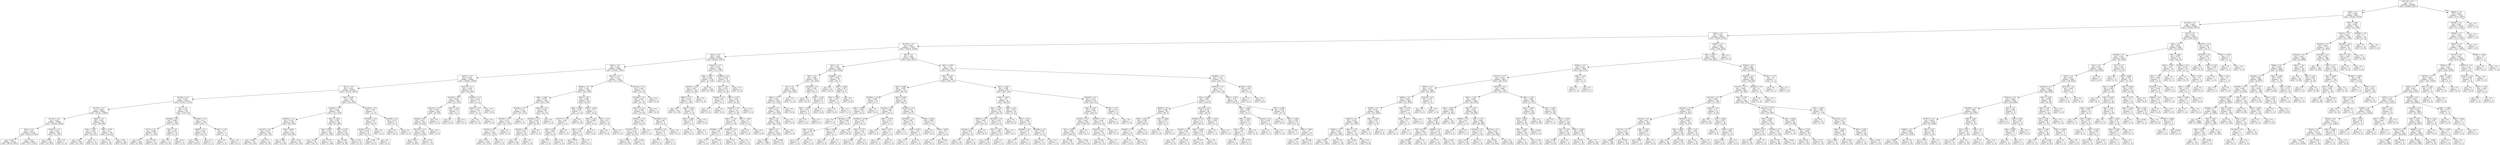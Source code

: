 digraph Tree {
node [shape=box] ;
0 [label="X[1173] <= 0.5\ngini = 0.5\nsamples = 105996\nvalue = [52969, 53027]"] ;
1 [label="X[36] <= 0.5\ngini = 0.486\nsamples = 90271\nvalue = [52795, 37476]"] ;
0 -> 1 [labeldistance=2.5, labelangle=45, headlabel="True"] ;
2 [label="X[1136] <= 0.5\ngini = 0.462\nsamples = 82858\nvalue = [52784, 30074]"] ;
1 -> 2 ;
3 [label="X[20] <= 0.5\ngini = 0.428\nsamples = 76434\nvalue = [52678, 23756]"] ;
2 -> 3 ;
4 [label="X[1130] <= 0.5\ngini = 0.393\nsamples = 71932\nvalue = [52578, 19354]"] ;
3 -> 4 ;
5 [label="X[45] <= 0.5\ngini = 0.356\nsamples = 67632\nvalue = [51955, 15677]"] ;
4 -> 5 ;
6 [label="X[30] <= 0.5\ngini = 0.333\nsamples = 65863\nvalue = [51942, 13921]"] ;
5 -> 6 ;
7 [label="X[221] <= 0.5\ngini = 0.316\nsamples = 64503\nvalue = [51825, 12678]"] ;
6 -> 7 ;
8 [label="X[11] <= 0.5\ngini = 0.306\nsamples = 63796\nvalue = [51743, 12053]"] ;
7 -> 8 ;
9 [label="X[1185] <= 0.5\ngini = 0.297\nsamples = 63034\nvalue = [51615, 11419]"] ;
8 -> 9 ;
10 [label="X[1126] <= 0.5\ngini = 0.288\nsamples = 62403\nvalue = [51511, 10892]"] ;
9 -> 10 ;
11 [label="X[1161] <= 0.5\ngini = 0.281\nsamples = 61888\nvalue = [51442, 10446]"] ;
10 -> 11 ;
12 [label="X[10] <= 0.5\ngini = 0.276\nsamples = 61624\nvalue = [51431, 10193]"] ;
11 -> 12 ;
13 [label="gini = 0.251\nsamples = 54755\nvalue = [46714, 8041]"] ;
12 -> 13 ;
14 [label="gini = 0.43\nsamples = 6869\nvalue = [4717, 2152]"] ;
12 -> 14 ;
15 [label="X[1021] <= 0.5\ngini = 0.08\nsamples = 264\nvalue = [11, 253]"] ;
11 -> 15 ;
16 [label="gini = 0.073\nsamples = 263\nvalue = [10, 253]"] ;
15 -> 16 ;
17 [label="gini = 0.0\nsamples = 1\nvalue = [1, 0]"] ;
15 -> 17 ;
18 [label="X[60] <= 0.5\ngini = 0.232\nsamples = 515\nvalue = [69, 446]"] ;
10 -> 18 ;
19 [label="X[0] <= 2.015\ngini = 0.319\nsamples = 276\nvalue = [55, 221]"] ;
18 -> 19 ;
20 [label="gini = 0.38\nsamples = 200\nvalue = [51, 149]"] ;
19 -> 20 ;
21 [label="gini = 0.1\nsamples = 76\nvalue = [4, 72]"] ;
19 -> 21 ;
22 [label="X[0] <= 0.475\ngini = 0.11\nsamples = 239\nvalue = [14, 225]"] ;
18 -> 22 ;
23 [label="gini = 0.34\nsamples = 23\nvalue = [5, 18]"] ;
22 -> 23 ;
24 [label="gini = 0.08\nsamples = 216\nvalue = [9, 207]"] ;
22 -> 24 ;
25 [label="X[3] <= 0.5\ngini = 0.275\nsamples = 631\nvalue = [104, 527]"] ;
9 -> 25 ;
26 [label="X[1000] <= 0.5\ngini = 0.008\nsamples = 522\nvalue = [2, 520]"] ;
25 -> 26 ;
27 [label="X[17] <= 0.5\ngini = 0.004\nsamples = 507\nvalue = [1, 506]"] ;
26 -> 27 ;
28 [label="gini = 0.0\nsamples = 454\nvalue = [0, 454]"] ;
27 -> 28 ;
29 [label="gini = 0.037\nsamples = 53\nvalue = [1, 52]"] ;
27 -> 29 ;
30 [label="X[0] <= 1.67\ngini = 0.124\nsamples = 15\nvalue = [1, 14]"] ;
26 -> 30 ;
31 [label="gini = 0.0\nsamples = 10\nvalue = [0, 10]"] ;
30 -> 31 ;
32 [label="gini = 0.32\nsamples = 5\nvalue = [1, 4]"] ;
30 -> 32 ;
33 [label="X[1004] <= 0.5\ngini = 0.12\nsamples = 109\nvalue = [102, 7]"] ;
25 -> 33 ;
34 [label="X[998] <= 0.5\ngini = 0.106\nsamples = 107\nvalue = [101, 6]"] ;
33 -> 34 ;
35 [label="gini = 0.091\nsamples = 105\nvalue = [100, 5]"] ;
34 -> 35 ;
36 [label="gini = 0.5\nsamples = 2\nvalue = [1, 1]"] ;
34 -> 36 ;
37 [label="X[0] <= 2.38\ngini = 0.5\nsamples = 2\nvalue = [1, 1]"] ;
33 -> 37 ;
38 [label="gini = 0.0\nsamples = 1\nvalue = [1, 0]"] ;
37 -> 38 ;
39 [label="gini = 0.0\nsamples = 1\nvalue = [0, 1]"] ;
37 -> 39 ;
40 [label="X[0] <= 2.895\ngini = 0.28\nsamples = 762\nvalue = [128, 634]"] ;
8 -> 40 ;
41 [label="X[1009] <= 0.5\ngini = 0.265\nsamples = 745\nvalue = [117, 628]"] ;
40 -> 41 ;
42 [label="X[1003] <= 0.5\ngini = 0.332\nsamples = 429\nvalue = [90, 339]"] ;
41 -> 42 ;
43 [label="X[1167] <= 0.5\ngini = 0.412\nsamples = 210\nvalue = [61, 149]"] ;
42 -> 43 ;
44 [label="gini = 0.435\nsamples = 191\nvalue = [61, 130]"] ;
43 -> 44 ;
45 [label="gini = 0.0\nsamples = 19\nvalue = [0, 19]"] ;
43 -> 45 ;
46 [label="X[0] <= 0.905\ngini = 0.23\nsamples = 219\nvalue = [29, 190]"] ;
42 -> 46 ;
47 [label="gini = 0.348\nsamples = 58\nvalue = [13, 45]"] ;
46 -> 47 ;
48 [label="gini = 0.179\nsamples = 161\nvalue = [16, 145]"] ;
46 -> 48 ;
49 [label="X[0] <= 2.505\ngini = 0.156\nsamples = 316\nvalue = [27, 289]"] ;
41 -> 49 ;
50 [label="X[0] <= 0.935\ngini = 0.124\nsamples = 256\nvalue = [17, 239]"] ;
49 -> 50 ;
51 [label="gini = 0.216\nsamples = 81\nvalue = [10, 71]"] ;
50 -> 51 ;
52 [label="gini = 0.077\nsamples = 175\nvalue = [7, 168]"] ;
50 -> 52 ;
53 [label="X[0] <= 2.735\ngini = 0.278\nsamples = 60\nvalue = [10, 50]"] ;
49 -> 53 ;
54 [label="gini = 0.236\nsamples = 44\nvalue = [6, 38]"] ;
53 -> 54 ;
55 [label="gini = 0.375\nsamples = 16\nvalue = [4, 12]"] ;
53 -> 55 ;
56 [label="X[1203] <= 0.5\ngini = 0.457\nsamples = 17\nvalue = [11, 6]"] ;
40 -> 56 ;
57 [label="X[1000] <= 0.5\ngini = 0.355\nsamples = 13\nvalue = [10, 3]"] ;
56 -> 57 ;
58 [label="X[1012] <= 0.5\ngini = 0.278\nsamples = 12\nvalue = [10, 2]"] ;
57 -> 58 ;
59 [label="gini = 0.165\nsamples = 11\nvalue = [10, 1]"] ;
58 -> 59 ;
60 [label="gini = 0.0\nsamples = 1\nvalue = [0, 1]"] ;
58 -> 60 ;
61 [label="gini = 0.0\nsamples = 1\nvalue = [0, 1]"] ;
57 -> 61 ;
62 [label="X[1000] <= 0.5\ngini = 0.375\nsamples = 4\nvalue = [1, 3]"] ;
56 -> 62 ;
63 [label="gini = 0.0\nsamples = 3\nvalue = [0, 3]"] ;
62 -> 63 ;
64 [label="gini = 0.0\nsamples = 1\nvalue = [1, 0]"] ;
62 -> 64 ;
65 [label="X[1217] <= 0.5\ngini = 0.205\nsamples = 707\nvalue = [82, 625]"] ;
7 -> 65 ;
66 [label="X[1134] <= 0.5\ngini = 0.034\nsamples = 630\nvalue = [11, 619]"] ;
65 -> 66 ;
67 [label="X[1241] <= 0.5\ngini = 0.025\nsamples = 626\nvalue = [8, 618]"] ;
66 -> 67 ;
68 [label="X[206] <= 0.5\ngini = 0.019\nsamples = 624\nvalue = [6, 618]"] ;
67 -> 68 ;
69 [label="X[1116] <= 0.5\ngini = 0.016\nsamples = 623\nvalue = [5, 618]"] ;
68 -> 69 ;
70 [label="gini = 0.013\nsamples = 611\nvalue = [4, 607]"] ;
69 -> 70 ;
71 [label="gini = 0.153\nsamples = 12\nvalue = [1, 11]"] ;
69 -> 71 ;
72 [label="gini = 0.0\nsamples = 1\nvalue = [1, 0]"] ;
68 -> 72 ;
73 [label="gini = 0.0\nsamples = 2\nvalue = [2, 0]"] ;
67 -> 73 ;
74 [label="X[0] <= 2.19\ngini = 0.375\nsamples = 4\nvalue = [3, 1]"] ;
66 -> 74 ;
75 [label="gini = 0.0\nsamples = 3\nvalue = [3, 0]"] ;
74 -> 75 ;
76 [label="gini = 0.0\nsamples = 1\nvalue = [0, 1]"] ;
74 -> 76 ;
77 [label="X[1054] <= 0.5\ngini = 0.144\nsamples = 77\nvalue = [71, 6]"] ;
65 -> 77 ;
78 [label="X[210] <= 0.5\ngini = 0.053\nsamples = 73\nvalue = [71, 2]"] ;
77 -> 78 ;
79 [label="gini = 0.0\nsamples = 71\nvalue = [71, 0]"] ;
78 -> 79 ;
80 [label="gini = 0.0\nsamples = 2\nvalue = [0, 2]"] ;
78 -> 80 ;
81 [label="gini = 0.0\nsamples = 4\nvalue = [0, 4]"] ;
77 -> 81 ;
82 [label="X[223] <= 0.5\ngini = 0.157\nsamples = 1360\nvalue = [117, 1243]"] ;
6 -> 82 ;
83 [label="X[996] <= 0.5\ngini = 0.136\nsamples = 1284\nvalue = [94, 1190]"] ;
82 -> 83 ;
84 [label="X[0] <= 2.895\ngini = 0.126\nsamples = 1255\nvalue = [85, 1170]"] ;
83 -> 84 ;
85 [label="X[1038] <= 0.5\ngini = 0.115\nsamples = 1188\nvalue = [73, 1115]"] ;
84 -> 85 ;
86 [label="X[1045] <= 0.5\ngini = 0.114\nsamples = 1187\nvalue = [72, 1115]"] ;
85 -> 86 ;
87 [label="X[1033] <= 0.5\ngini = 0.113\nsamples = 1186\nvalue = [71, 1115]"] ;
86 -> 87 ;
88 [label="gini = 0.111\nsamples = 1185\nvalue = [70, 1115]"] ;
87 -> 88 ;
89 [label="gini = 0.0\nsamples = 1\nvalue = [1, 0]"] ;
87 -> 89 ;
90 [label="gini = 0.0\nsamples = 1\nvalue = [1, 0]"] ;
86 -> 90 ;
91 [label="gini = 0.0\nsamples = 1\nvalue = [1, 0]"] ;
85 -> 91 ;
92 [label="X[1015] <= 0.5\ngini = 0.294\nsamples = 67\nvalue = [12, 55]"] ;
84 -> 92 ;
93 [label="X[1022] <= 0.5\ngini = 0.242\nsamples = 64\nvalue = [9, 55]"] ;
92 -> 93 ;
94 [label="X[1026] <= 0.5\ngini = 0.222\nsamples = 63\nvalue = [8, 55]"] ;
93 -> 94 ;
95 [label="gini = 0.2\nsamples = 62\nvalue = [7, 55]"] ;
94 -> 95 ;
96 [label="gini = 0.0\nsamples = 1\nvalue = [1, 0]"] ;
94 -> 96 ;
97 [label="gini = 0.0\nsamples = 1\nvalue = [1, 0]"] ;
93 -> 97 ;
98 [label="gini = 0.0\nsamples = 3\nvalue = [3, 0]"] ;
92 -> 98 ;
99 [label="X[0] <= 1.89\ngini = 0.428\nsamples = 29\nvalue = [9, 20]"] ;
83 -> 99 ;
100 [label="X[0] <= 0.805\ngini = 0.291\nsamples = 17\nvalue = [3, 14]"] ;
99 -> 100 ;
101 [label="X[1217] <= 0.5\ngini = 0.49\nsamples = 7\nvalue = [3, 4]"] ;
100 -> 101 ;
102 [label="X[0] <= 0.52\ngini = 0.444\nsamples = 6\nvalue = [2, 4]"] ;
101 -> 102 ;
103 [label="gini = 0.0\nsamples = 1\nvalue = [1, 0]"] ;
102 -> 103 ;
104 [label="gini = 0.32\nsamples = 5\nvalue = [1, 4]"] ;
102 -> 104 ;
105 [label="gini = 0.0\nsamples = 1\nvalue = [1, 0]"] ;
101 -> 105 ;
106 [label="gini = 0.0\nsamples = 10\nvalue = [0, 10]"] ;
100 -> 106 ;
107 [label="X[0] <= 2.625\ngini = 0.5\nsamples = 12\nvalue = [6, 6]"] ;
99 -> 107 ;
108 [label="X[0] <= 2.52\ngini = 0.408\nsamples = 7\nvalue = [5, 2]"] ;
107 -> 108 ;
109 [label="X[0] <= 2.47\ngini = 0.48\nsamples = 5\nvalue = [3, 2]"] ;
108 -> 109 ;
110 [label="gini = 0.375\nsamples = 4\nvalue = [3, 1]"] ;
109 -> 110 ;
111 [label="gini = 0.0\nsamples = 1\nvalue = [0, 1]"] ;
109 -> 111 ;
112 [label="gini = 0.0\nsamples = 2\nvalue = [2, 0]"] ;
108 -> 112 ;
113 [label="X[0] <= 2.91\ngini = 0.32\nsamples = 5\nvalue = [1, 4]"] ;
107 -> 113 ;
114 [label="gini = 0.0\nsamples = 4\nvalue = [0, 4]"] ;
113 -> 114 ;
115 [label="gini = 0.0\nsamples = 1\nvalue = [1, 0]"] ;
113 -> 115 ;
116 [label="X[1012] <= 0.5\ngini = 0.422\nsamples = 76\nvalue = [23, 53]"] ;
82 -> 116 ;
117 [label="X[1020] <= 0.5\ngini = 0.407\nsamples = 74\nvalue = [21, 53]"] ;
116 -> 117 ;
118 [label="X[1217] <= 0.5\ngini = 0.389\nsamples = 72\nvalue = [19, 53]"] ;
117 -> 118 ;
119 [label="X[1051] <= 0.5\ngini = 0.364\nsamples = 67\nvalue = [16, 51]"] ;
118 -> 119 ;
120 [label="X[1010] <= 0.5\ngini = 0.351\nsamples = 66\nvalue = [15, 51]"] ;
119 -> 120 ;
121 [label="gini = 0.328\nsamples = 63\nvalue = [13, 50]"] ;
120 -> 121 ;
122 [label="gini = 0.444\nsamples = 3\nvalue = [2, 1]"] ;
120 -> 122 ;
123 [label="gini = 0.0\nsamples = 1\nvalue = [1, 0]"] ;
119 -> 123 ;
124 [label="X[1006] <= 0.5\ngini = 0.48\nsamples = 5\nvalue = [3, 2]"] ;
118 -> 124 ;
125 [label="X[1009] <= 0.5\ngini = 0.375\nsamples = 4\nvalue = [3, 1]"] ;
124 -> 125 ;
126 [label="gini = 0.0\nsamples = 2\nvalue = [2, 0]"] ;
125 -> 126 ;
127 [label="gini = 0.5\nsamples = 2\nvalue = [1, 1]"] ;
125 -> 127 ;
128 [label="gini = 0.0\nsamples = 1\nvalue = [0, 1]"] ;
124 -> 128 ;
129 [label="gini = 0.0\nsamples = 2\nvalue = [2, 0]"] ;
117 -> 129 ;
130 [label="gini = 0.0\nsamples = 2\nvalue = [2, 0]"] ;
116 -> 130 ;
131 [label="X[1241] <= 0.5\ngini = 0.015\nsamples = 1769\nvalue = [13, 1756]"] ;
5 -> 131 ;
132 [label="X[0] <= 0.655\ngini = 0.002\nsamples = 1736\nvalue = [2, 1734]"] ;
131 -> 132 ;
133 [label="X[1007] <= 0.5\ngini = 0.027\nsamples = 145\nvalue = [2, 143]"] ;
132 -> 133 ;
134 [label="X[997] <= 0.5\ngini = 0.014\nsamples = 144\nvalue = [1, 143]"] ;
133 -> 134 ;
135 [label="gini = 0.0\nsamples = 135\nvalue = [0, 135]"] ;
134 -> 135 ;
136 [label="X[0] <= 0.525\ngini = 0.198\nsamples = 9\nvalue = [1, 8]"] ;
134 -> 136 ;
137 [label="X[0] <= 0.465\ngini = 0.375\nsamples = 4\nvalue = [1, 3]"] ;
136 -> 137 ;
138 [label="gini = 0.0\nsamples = 2\nvalue = [0, 2]"] ;
137 -> 138 ;
139 [label="gini = 0.5\nsamples = 2\nvalue = [1, 1]"] ;
137 -> 139 ;
140 [label="gini = 0.0\nsamples = 5\nvalue = [0, 5]"] ;
136 -> 140 ;
141 [label="gini = 0.0\nsamples = 1\nvalue = [1, 0]"] ;
133 -> 141 ;
142 [label="gini = 0.0\nsamples = 1591\nvalue = [0, 1591]"] ;
132 -> 142 ;
143 [label="X[1008] <= 0.5\ngini = 0.444\nsamples = 33\nvalue = [11, 22]"] ;
131 -> 143 ;
144 [label="X[0] <= 0.83\ngini = 0.412\nsamples = 31\nvalue = [9, 22]"] ;
143 -> 144 ;
145 [label="X[1009] <= 0.5\ngini = 0.48\nsamples = 5\nvalue = [3, 2]"] ;
144 -> 145 ;
146 [label="gini = 0.0\nsamples = 3\nvalue = [3, 0]"] ;
145 -> 146 ;
147 [label="gini = 0.0\nsamples = 2\nvalue = [0, 2]"] ;
145 -> 147 ;
148 [label="X[0] <= 2.775\ngini = 0.355\nsamples = 26\nvalue = [6, 20]"] ;
144 -> 148 ;
149 [label="X[1007] <= 0.5\ngini = 0.32\nsamples = 25\nvalue = [5, 20]"] ;
148 -> 149 ;
150 [label="X[0] <= 1.115\ngini = 0.245\nsamples = 21\nvalue = [3, 18]"] ;
149 -> 150 ;
151 [label="X[1009] <= 0.5\ngini = 0.48\nsamples = 5\nvalue = [2, 3]"] ;
150 -> 151 ;
152 [label="gini = 0.0\nsamples = 1\nvalue = [1, 0]"] ;
151 -> 152 ;
153 [label="gini = 0.375\nsamples = 4\nvalue = [1, 3]"] ;
151 -> 153 ;
154 [label="X[1003] <= 0.5\ngini = 0.117\nsamples = 16\nvalue = [1, 15]"] ;
150 -> 154 ;
155 [label="gini = 0.32\nsamples = 5\nvalue = [1, 4]"] ;
154 -> 155 ;
156 [label="gini = 0.0\nsamples = 11\nvalue = [0, 11]"] ;
154 -> 156 ;
157 [label="X[0] <= 1.425\ngini = 0.5\nsamples = 4\nvalue = [2, 2]"] ;
149 -> 157 ;
158 [label="gini = 0.0\nsamples = 2\nvalue = [0, 2]"] ;
157 -> 158 ;
159 [label="gini = 0.0\nsamples = 2\nvalue = [2, 0]"] ;
157 -> 159 ;
160 [label="gini = 0.0\nsamples = 1\nvalue = [1, 0]"] ;
148 -> 160 ;
161 [label="gini = 0.0\nsamples = 2\nvalue = [2, 0]"] ;
143 -> 161 ;
162 [label="X[8] <= 0.5\ngini = 0.248\nsamples = 4300\nvalue = [623, 3677]"] ;
4 -> 162 ;
163 [label="X[2] <= 0.5\ngini = 0.055\nsamples = 3658\nvalue = [104, 3554]"] ;
162 -> 163 ;
164 [label="X[5] <= 0.5\ngini = 0.038\nsamples = 3623\nvalue = [70, 3553]"] ;
163 -> 164 ;
165 [label="X[7] <= 0.5\ngini = 0.021\nsamples = 3590\nvalue = [38, 3552]"] ;
164 -> 165 ;
166 [label="X[49] <= 0.5\ngini = 0.015\nsamples = 3579\nvalue = [27, 3552]"] ;
165 -> 166 ;
167 [label="X[106] <= 0.5\ngini = 0.013\nsamples = 3576\nvalue = [24, 3552]"] ;
166 -> 167 ;
168 [label="X[96] <= 0.5\ngini = 0.012\nsamples = 3574\nvalue = [22, 3552]"] ;
167 -> 168 ;
169 [label="X[85] <= 0.5\ngini = 0.011\nsamples = 3572\nvalue = [20, 3552]"] ;
168 -> 169 ;
170 [label="gini = 0.009\nsamples = 3564\nvalue = [17, 3547]"] ;
169 -> 170 ;
171 [label="gini = 0.469\nsamples = 8\nvalue = [3, 5]"] ;
169 -> 171 ;
172 [label="gini = 0.0\nsamples = 2\nvalue = [2, 0]"] ;
168 -> 172 ;
173 [label="gini = 0.0\nsamples = 2\nvalue = [2, 0]"] ;
167 -> 173 ;
174 [label="gini = 0.0\nsamples = 3\nvalue = [3, 0]"] ;
166 -> 174 ;
175 [label="gini = 0.0\nsamples = 11\nvalue = [11, 0]"] ;
165 -> 175 ;
176 [label="X[1003] <= 0.5\ngini = 0.059\nsamples = 33\nvalue = [32, 1]"] ;
164 -> 176 ;
177 [label="gini = 0.0\nsamples = 25\nvalue = [25, 0]"] ;
176 -> 177 ;
178 [label="X[0] <= 2.155\ngini = 0.219\nsamples = 8\nvalue = [7, 1]"] ;
176 -> 178 ;
179 [label="X[0] <= 1.475\ngini = 0.375\nsamples = 4\nvalue = [3, 1]"] ;
178 -> 179 ;
180 [label="gini = 0.0\nsamples = 3\nvalue = [3, 0]"] ;
179 -> 180 ;
181 [label="gini = 0.0\nsamples = 1\nvalue = [0, 1]"] ;
179 -> 181 ;
182 [label="gini = 0.0\nsamples = 4\nvalue = [4, 0]"] ;
178 -> 182 ;
183 [label="X[1009] <= 0.5\ngini = 0.056\nsamples = 35\nvalue = [34, 1]"] ;
163 -> 183 ;
184 [label="gini = 0.0\nsamples = 25\nvalue = [25, 0]"] ;
183 -> 184 ;
185 [label="X[0] <= 2.045\ngini = 0.18\nsamples = 10\nvalue = [9, 1]"] ;
183 -> 185 ;
186 [label="X[0] <= 1.445\ngini = 0.375\nsamples = 4\nvalue = [3, 1]"] ;
185 -> 186 ;
187 [label="gini = 0.0\nsamples = 2\nvalue = [2, 0]"] ;
186 -> 187 ;
188 [label="gini = 0.5\nsamples = 2\nvalue = [1, 1]"] ;
186 -> 188 ;
189 [label="gini = 0.0\nsamples = 6\nvalue = [6, 0]"] ;
185 -> 189 ;
190 [label="X[0] <= 2.785\ngini = 0.31\nsamples = 642\nvalue = [519, 123]"] ;
162 -> 190 ;
191 [label="X[0] <= 0.955\ngini = 0.364\nsamples = 468\nvalue = [356, 112]"] ;
190 -> 191 ;
192 [label="X[0] <= 0.645\ngini = 0.209\nsamples = 101\nvalue = [89, 12]"] ;
191 -> 192 ;
193 [label="X[1003] <= 0.5\ngini = 0.492\nsamples = 16\nvalue = [9, 7]"] ;
192 -> 193 ;
194 [label="X[0] <= 0.585\ngini = 0.459\nsamples = 14\nvalue = [9, 5]"] ;
193 -> 194 ;
195 [label="gini = 0.0\nsamples = 3\nvalue = [3, 0]"] ;
194 -> 195 ;
196 [label="X[1009] <= 0.5\ngini = 0.496\nsamples = 11\nvalue = [6, 5]"] ;
194 -> 196 ;
197 [label="X[0] <= 0.63\ngini = 0.444\nsamples = 6\nvalue = [2, 4]"] ;
196 -> 197 ;
198 [label="gini = 0.32\nsamples = 5\nvalue = [1, 4]"] ;
197 -> 198 ;
199 [label="gini = 0.0\nsamples = 1\nvalue = [1, 0]"] ;
197 -> 199 ;
200 [label="X[0] <= 0.625\ngini = 0.32\nsamples = 5\nvalue = [4, 1]"] ;
196 -> 200 ;
201 [label="gini = 0.0\nsamples = 3\nvalue = [3, 0]"] ;
200 -> 201 ;
202 [label="gini = 0.5\nsamples = 2\nvalue = [1, 1]"] ;
200 -> 202 ;
203 [label="gini = 0.0\nsamples = 2\nvalue = [0, 2]"] ;
193 -> 203 ;
204 [label="X[0] <= 0.805\ngini = 0.111\nsamples = 85\nvalue = [80, 5]"] ;
192 -> 204 ;
205 [label="X[1005] <= 0.5\ngini = 0.068\nsamples = 57\nvalue = [55, 2]"] ;
204 -> 205 ;
206 [label="X[1009] <= 0.5\ngini = 0.037\nsamples = 53\nvalue = [52, 1]"] ;
205 -> 206 ;
207 [label="gini = 0.0\nsamples = 38\nvalue = [38, 0]"] ;
206 -> 207 ;
208 [label="X[0] <= 0.775\ngini = 0.124\nsamples = 15\nvalue = [14, 1]"] ;
206 -> 208 ;
209 [label="gini = 0.245\nsamples = 7\nvalue = [6, 1]"] ;
208 -> 209 ;
210 [label="gini = 0.0\nsamples = 8\nvalue = [8, 0]"] ;
208 -> 210 ;
211 [label="X[0] <= 0.775\ngini = 0.375\nsamples = 4\nvalue = [3, 1]"] ;
205 -> 211 ;
212 [label="gini = 0.0\nsamples = 2\nvalue = [2, 0]"] ;
211 -> 212 ;
213 [label="X[0] <= 0.79\ngini = 0.5\nsamples = 2\nvalue = [1, 1]"] ;
211 -> 213 ;
214 [label="gini = 0.0\nsamples = 1\nvalue = [0, 1]"] ;
213 -> 214 ;
215 [label="gini = 0.0\nsamples = 1\nvalue = [1, 0]"] ;
213 -> 215 ;
216 [label="X[1003] <= 0.5\ngini = 0.191\nsamples = 28\nvalue = [25, 3]"] ;
204 -> 216 ;
217 [label="X[1009] <= 0.5\ngini = 0.087\nsamples = 22\nvalue = [21, 1]"] ;
216 -> 217 ;
218 [label="gini = 0.0\nsamples = 17\nvalue = [17, 0]"] ;
217 -> 218 ;
219 [label="X[0] <= 0.815\ngini = 0.32\nsamples = 5\nvalue = [4, 1]"] ;
217 -> 219 ;
220 [label="gini = 0.5\nsamples = 2\nvalue = [1, 1]"] ;
219 -> 220 ;
221 [label="gini = 0.0\nsamples = 3\nvalue = [3, 0]"] ;
219 -> 221 ;
222 [label="X[0] <= 0.815\ngini = 0.444\nsamples = 6\nvalue = [4, 2]"] ;
216 -> 222 ;
223 [label="gini = 0.0\nsamples = 2\nvalue = [2, 0]"] ;
222 -> 223 ;
224 [label="X[0] <= 0.825\ngini = 0.5\nsamples = 4\nvalue = [2, 2]"] ;
222 -> 224 ;
225 [label="gini = 0.0\nsamples = 1\nvalue = [0, 1]"] ;
224 -> 225 ;
226 [label="gini = 0.444\nsamples = 3\nvalue = [2, 1]"] ;
224 -> 226 ;
227 [label="X[0] <= 2.495\ngini = 0.396\nsamples = 367\nvalue = [267, 100]"] ;
191 -> 227 ;
228 [label="X[0] <= 1.825\ngini = 0.5\nsamples = 92\nvalue = [46, 46]"] ;
227 -> 228 ;
229 [label="X[0] <= 1.745\ngini = 0.476\nsamples = 64\nvalue = [39, 25]"] ;
228 -> 229 ;
230 [label="X[996] <= 0.5\ngini = 0.491\nsamples = 37\nvalue = [16, 21]"] ;
229 -> 230 ;
231 [label="X[1016] <= 0.5\ngini = 0.437\nsamples = 31\nvalue = [10, 21]"] ;
230 -> 231 ;
232 [label="gini = 0.4\nsamples = 29\nvalue = [8, 21]"] ;
231 -> 232 ;
233 [label="gini = 0.0\nsamples = 2\nvalue = [2, 0]"] ;
231 -> 233 ;
234 [label="gini = 0.0\nsamples = 6\nvalue = [6, 0]"] ;
230 -> 234 ;
235 [label="X[1030] <= 0.5\ngini = 0.252\nsamples = 27\nvalue = [23, 4]"] ;
229 -> 235 ;
236 [label="X[0] <= 1.815\ngini = 0.204\nsamples = 26\nvalue = [23, 3]"] ;
235 -> 236 ;
237 [label="gini = 0.153\nsamples = 24\nvalue = [22, 2]"] ;
236 -> 237 ;
238 [label="gini = 0.5\nsamples = 2\nvalue = [1, 1]"] ;
236 -> 238 ;
239 [label="gini = 0.0\nsamples = 1\nvalue = [0, 1]"] ;
235 -> 239 ;
240 [label="X[0] <= 2.03\ngini = 0.375\nsamples = 28\nvalue = [7, 21]"] ;
228 -> 240 ;
241 [label="gini = 0.0\nsamples = 9\nvalue = [0, 9]"] ;
240 -> 241 ;
242 [label="X[0] <= 2.075\ngini = 0.465\nsamples = 19\nvalue = [7, 12]"] ;
240 -> 242 ;
243 [label="X[1008] <= 0.5\ngini = 0.375\nsamples = 4\nvalue = [3, 1]"] ;
242 -> 243 ;
244 [label="gini = 0.0\nsamples = 3\nvalue = [3, 0]"] ;
243 -> 244 ;
245 [label="gini = 0.0\nsamples = 1\nvalue = [0, 1]"] ;
243 -> 245 ;
246 [label="X[1008] <= 0.5\ngini = 0.391\nsamples = 15\nvalue = [4, 11]"] ;
242 -> 246 ;
247 [label="gini = 0.337\nsamples = 14\nvalue = [3, 11]"] ;
246 -> 247 ;
248 [label="gini = 0.0\nsamples = 1\nvalue = [1, 0]"] ;
246 -> 248 ;
249 [label="X[1010] <= 0.5\ngini = 0.316\nsamples = 275\nvalue = [221, 54]"] ;
227 -> 249 ;
250 [label="X[0] <= 2.725\ngini = 0.306\nsamples = 271\nvalue = [220, 51]"] ;
249 -> 250 ;
251 [label="X[1041] <= 0.5\ngini = 0.264\nsamples = 224\nvalue = [189, 35]"] ;
250 -> 251 ;
252 [label="X[0] <= 2.555\ngini = 0.258\nsamples = 223\nvalue = [189, 34]"] ;
251 -> 252 ;
253 [label="gini = 0.386\nsamples = 46\nvalue = [34, 12]"] ;
252 -> 253 ;
254 [label="gini = 0.218\nsamples = 177\nvalue = [155, 22]"] ;
252 -> 254 ;
255 [label="gini = 0.0\nsamples = 1\nvalue = [0, 1]"] ;
251 -> 255 ;
256 [label="X[1007] <= 0.5\ngini = 0.449\nsamples = 47\nvalue = [31, 16]"] ;
250 -> 256 ;
257 [label="X[1015] <= 0.5\ngini = 0.416\nsamples = 44\nvalue = [31, 13]"] ;
256 -> 257 ;
258 [label="gini = 0.402\nsamples = 43\nvalue = [31, 12]"] ;
257 -> 258 ;
259 [label="gini = 0.0\nsamples = 1\nvalue = [0, 1]"] ;
257 -> 259 ;
260 [label="gini = 0.0\nsamples = 3\nvalue = [0, 3]"] ;
256 -> 260 ;
261 [label="X[0] <= 2.71\ngini = 0.375\nsamples = 4\nvalue = [1, 3]"] ;
249 -> 261 ;
262 [label="gini = 0.0\nsamples = 3\nvalue = [0, 3]"] ;
261 -> 262 ;
263 [label="gini = 0.0\nsamples = 1\nvalue = [1, 0]"] ;
261 -> 263 ;
264 [label="X[1000] <= 0.5\ngini = 0.118\nsamples = 174\nvalue = [163, 11]"] ;
190 -> 264 ;
265 [label="X[1003] <= 0.5\ngini = 0.11\nsamples = 171\nvalue = [161, 10]"] ;
264 -> 265 ;
266 [label="X[0] <= 2.945\ngini = 0.087\nsamples = 131\nvalue = [125, 6]"] ;
265 -> 266 ;
267 [label="X[998] <= 0.5\ngini = 0.046\nsamples = 85\nvalue = [83, 2]"] ;
266 -> 267 ;
268 [label="X[0] <= 2.815\ngini = 0.024\nsamples = 81\nvalue = [80, 1]"] ;
267 -> 268 ;
269 [label="X[1009] <= 0.5\ngini = 0.1\nsamples = 19\nvalue = [18, 1]"] ;
268 -> 269 ;
270 [label="gini = 0.0\nsamples = 14\nvalue = [14, 0]"] ;
269 -> 270 ;
271 [label="gini = 0.32\nsamples = 5\nvalue = [4, 1]"] ;
269 -> 271 ;
272 [label="gini = 0.0\nsamples = 62\nvalue = [62, 0]"] ;
268 -> 272 ;
273 [label="X[0] <= 2.885\ngini = 0.375\nsamples = 4\nvalue = [3, 1]"] ;
267 -> 273 ;
274 [label="gini = 0.0\nsamples = 3\nvalue = [3, 0]"] ;
273 -> 274 ;
275 [label="gini = 0.0\nsamples = 1\nvalue = [0, 1]"] ;
273 -> 275 ;
276 [label="X[1012] <= 0.5\ngini = 0.159\nsamples = 46\nvalue = [42, 4]"] ;
266 -> 276 ;
277 [label="X[1009] <= 0.5\ngini = 0.13\nsamples = 43\nvalue = [40, 3]"] ;
276 -> 277 ;
278 [label="X[1007] <= 0.5\ngini = 0.061\nsamples = 32\nvalue = [31, 1]"] ;
277 -> 278 ;
279 [label="gini = 0.0\nsamples = 27\nvalue = [27, 0]"] ;
278 -> 279 ;
280 [label="gini = 0.32\nsamples = 5\nvalue = [4, 1]"] ;
278 -> 280 ;
281 [label="X[0] <= 2.995\ngini = 0.298\nsamples = 11\nvalue = [9, 2]"] ;
277 -> 281 ;
282 [label="gini = 0.375\nsamples = 8\nvalue = [6, 2]"] ;
281 -> 282 ;
283 [label="gini = 0.0\nsamples = 3\nvalue = [3, 0]"] ;
281 -> 283 ;
284 [label="X[0] <= 2.955\ngini = 0.444\nsamples = 3\nvalue = [2, 1]"] ;
276 -> 284 ;
285 [label="gini = 0.5\nsamples = 2\nvalue = [1, 1]"] ;
284 -> 285 ;
286 [label="gini = 0.0\nsamples = 1\nvalue = [1, 0]"] ;
284 -> 286 ;
287 [label="X[0] <= 2.855\ngini = 0.18\nsamples = 40\nvalue = [36, 4]"] ;
265 -> 287 ;
288 [label="X[0] <= 2.845\ngini = 0.298\nsamples = 11\nvalue = [9, 2]"] ;
287 -> 288 ;
289 [label="X[0] <= 2.835\ngini = 0.219\nsamples = 8\nvalue = [7, 1]"] ;
288 -> 289 ;
290 [label="X[0] <= 2.82\ngini = 0.32\nsamples = 5\nvalue = [4, 1]"] ;
289 -> 290 ;
291 [label="gini = 0.0\nsamples = 1\nvalue = [1, 0]"] ;
290 -> 291 ;
292 [label="gini = 0.375\nsamples = 4\nvalue = [3, 1]"] ;
290 -> 292 ;
293 [label="gini = 0.0\nsamples = 3\nvalue = [3, 0]"] ;
289 -> 293 ;
294 [label="X[223] <= 0.5\ngini = 0.444\nsamples = 3\nvalue = [2, 1]"] ;
288 -> 294 ;
295 [label="gini = 0.5\nsamples = 2\nvalue = [1, 1]"] ;
294 -> 295 ;
296 [label="gini = 0.0\nsamples = 1\nvalue = [1, 0]"] ;
294 -> 296 ;
297 [label="X[0] <= 2.895\ngini = 0.128\nsamples = 29\nvalue = [27, 2]"] ;
287 -> 297 ;
298 [label="gini = 0.0\nsamples = 6\nvalue = [6, 0]"] ;
297 -> 298 ;
299 [label="X[0] <= 2.905\ngini = 0.159\nsamples = 23\nvalue = [21, 2]"] ;
297 -> 299 ;
300 [label="gini = 0.375\nsamples = 4\nvalue = [3, 1]"] ;
299 -> 300 ;
301 [label="X[0] <= 2.965\ngini = 0.1\nsamples = 19\nvalue = [18, 1]"] ;
299 -> 301 ;
302 [label="gini = 0.0\nsamples = 10\nvalue = [10, 0]"] ;
301 -> 302 ;
303 [label="gini = 0.198\nsamples = 9\nvalue = [8, 1]"] ;
301 -> 303 ;
304 [label="X[0] <= 2.82\ngini = 0.444\nsamples = 3\nvalue = [2, 1]"] ;
264 -> 304 ;
305 [label="gini = 0.0\nsamples = 1\nvalue = [0, 1]"] ;
304 -> 305 ;
306 [label="gini = 0.0\nsamples = 2\nvalue = [2, 0]"] ;
304 -> 306 ;
307 [label="X[597] <= 0.5\ngini = 0.043\nsamples = 4502\nvalue = [100, 4402]"] ;
3 -> 307 ;
308 [label="X[0] <= 2.675\ngini = 0.043\nsamples = 4501\nvalue = [99, 4402]"] ;
307 -> 308 ;
309 [label="X[382] <= 0.5\ngini = 0.032\nsamples = 3635\nvalue = [60, 3575]"] ;
308 -> 309 ;
310 [label="X[1217] <= 0.5\ngini = 0.032\nsamples = 3633\nvalue = [59, 3574]"] ;
309 -> 310 ;
311 [label="X[387] <= 0.5\ngini = 0.017\nsamples = 1869\nvalue = [16, 1853]"] ;
310 -> 311 ;
312 [label="X[928] <= 0.5\ngini = 0.016\nsamples = 1865\nvalue = [15, 1850]"] ;
311 -> 312 ;
313 [label="X[320] <= 0.5\ngini = 0.015\nsamples = 1858\nvalue = [14, 1844]"] ;
312 -> 313 ;
314 [label="X[287] <= 0.5\ngini = 0.014\nsamples = 1848\nvalue = [13, 1835]"] ;
313 -> 314 ;
315 [label="X[290] <= 0.5\ngini = 0.013\nsamples = 1837\nvalue = [12, 1825]"] ;
314 -> 315 ;
316 [label="gini = 0.012\nsamples = 1821\nvalue = [11, 1810]"] ;
315 -> 316 ;
317 [label="gini = 0.117\nsamples = 16\nvalue = [1, 15]"] ;
315 -> 317 ;
318 [label="X[0] <= 1.175\ngini = 0.165\nsamples = 11\nvalue = [1, 10]"] ;
314 -> 318 ;
319 [label="gini = 0.444\nsamples = 3\nvalue = [1, 2]"] ;
318 -> 319 ;
320 [label="gini = 0.0\nsamples = 8\nvalue = [0, 8]"] ;
318 -> 320 ;
321 [label="X[0] <= 0.835\ngini = 0.18\nsamples = 10\nvalue = [1, 9]"] ;
313 -> 321 ;
322 [label="gini = 0.0\nsamples = 1\nvalue = [1, 0]"] ;
321 -> 322 ;
323 [label="gini = 0.0\nsamples = 9\nvalue = [0, 9]"] ;
321 -> 323 ;
324 [label="X[0] <= 0.775\ngini = 0.245\nsamples = 7\nvalue = [1, 6]"] ;
312 -> 324 ;
325 [label="X[0] <= 0.515\ngini = 0.5\nsamples = 2\nvalue = [1, 1]"] ;
324 -> 325 ;
326 [label="gini = 0.0\nsamples = 1\nvalue = [0, 1]"] ;
325 -> 326 ;
327 [label="gini = 0.0\nsamples = 1\nvalue = [1, 0]"] ;
325 -> 327 ;
328 [label="gini = 0.0\nsamples = 5\nvalue = [0, 5]"] ;
324 -> 328 ;
329 [label="X[1212] <= 0.5\ngini = 0.375\nsamples = 4\nvalue = [1, 3]"] ;
311 -> 329 ;
330 [label="gini = 0.0\nsamples = 3\nvalue = [0, 3]"] ;
329 -> 330 ;
331 [label="gini = 0.0\nsamples = 1\nvalue = [1, 0]"] ;
329 -> 331 ;
332 [label="X[1027] <= 0.5\ngini = 0.048\nsamples = 1764\nvalue = [43, 1721]"] ;
310 -> 332 ;
333 [label="X[0] <= 1.325\ngini = 0.043\nsamples = 1564\nvalue = [34, 1530]"] ;
332 -> 333 ;
334 [label="X[0] <= 0.865\ngini = 0.028\nsamples = 570\nvalue = [8, 562]"] ;
333 -> 334 ;
335 [label="X[0] <= 0.845\ngini = 0.039\nsamples = 403\nvalue = [8, 395]"] ;
334 -> 335 ;
336 [label="X[0] <= 0.775\ngini = 0.031\nsamples = 379\nvalue = [6, 373]"] ;
335 -> 336 ;
337 [label="gini = 0.038\nsamples = 306\nvalue = [6, 300]"] ;
336 -> 337 ;
338 [label="gini = 0.0\nsamples = 73\nvalue = [0, 73]"] ;
336 -> 338 ;
339 [label="X[990] <= 0.5\ngini = 0.153\nsamples = 24\nvalue = [2, 22]"] ;
335 -> 339 ;
340 [label="gini = 0.0\nsamples = 10\nvalue = [0, 10]"] ;
339 -> 340 ;
341 [label="gini = 0.245\nsamples = 14\nvalue = [2, 12]"] ;
339 -> 341 ;
342 [label="gini = 0.0\nsamples = 167\nvalue = [0, 167]"] ;
334 -> 342 ;
343 [label="X[0] <= 1.335\ngini = 0.051\nsamples = 994\nvalue = [26, 968]"] ;
333 -> 343 ;
344 [label="X[990] <= 0.5\ngini = 0.32\nsamples = 5\nvalue = [1, 4]"] ;
343 -> 344 ;
345 [label="gini = 0.0\nsamples = 3\nvalue = [0, 3]"] ;
344 -> 345 ;
346 [label="gini = 0.5\nsamples = 2\nvalue = [1, 1]"] ;
344 -> 346 ;
347 [label="X[0] <= 1.375\ngini = 0.049\nsamples = 989\nvalue = [25, 964]"] ;
343 -> 347 ;
348 [label="X[1019] <= 0.5\ngini = 0.137\nsamples = 27\nvalue = [2, 25]"] ;
347 -> 348 ;
349 [label="gini = 0.074\nsamples = 26\nvalue = [1, 25]"] ;
348 -> 349 ;
350 [label="gini = 0.0\nsamples = 1\nvalue = [1, 0]"] ;
348 -> 350 ;
351 [label="X[1019] <= 0.5\ngini = 0.047\nsamples = 962\nvalue = [23, 939]"] ;
347 -> 351 ;
352 [label="gini = 0.051\nsamples = 877\nvalue = [23, 854]"] ;
351 -> 352 ;
353 [label="gini = 0.0\nsamples = 85\nvalue = [0, 85]"] ;
351 -> 353 ;
354 [label="X[0] <= 1.815\ngini = 0.086\nsamples = 200\nvalue = [9, 191]"] ;
332 -> 354 ;
355 [label="X[0] <= 0.835\ngini = 0.04\nsamples = 98\nvalue = [2, 96]"] ;
354 -> 355 ;
356 [label="X[0] <= 0.815\ngini = 0.078\nsamples = 49\nvalue = [2, 47]"] ;
355 -> 356 ;
357 [label="X[0] <= 0.665\ngini = 0.043\nsamples = 46\nvalue = [1, 45]"] ;
356 -> 357 ;
358 [label="gini = 0.0\nsamples = 31\nvalue = [0, 31]"] ;
357 -> 358 ;
359 [label="gini = 0.124\nsamples = 15\nvalue = [1, 14]"] ;
357 -> 359 ;
360 [label="gini = 0.444\nsamples = 3\nvalue = [1, 2]"] ;
356 -> 360 ;
361 [label="gini = 0.0\nsamples = 49\nvalue = [0, 49]"] ;
355 -> 361 ;
362 [label="X[0] <= 1.825\ngini = 0.128\nsamples = 102\nvalue = [7, 95]"] ;
354 -> 362 ;
363 [label="gini = 0.5\nsamples = 2\nvalue = [1, 1]"] ;
362 -> 363 ;
364 [label="X[0] <= 2.385\ngini = 0.113\nsamples = 100\nvalue = [6, 94]"] ;
362 -> 364 ;
365 [label="X[0] <= 2.375\ngini = 0.187\nsamples = 48\nvalue = [5, 43]"] ;
364 -> 365 ;
366 [label="gini = 0.156\nsamples = 47\nvalue = [4, 43]"] ;
365 -> 366 ;
367 [label="gini = 0.0\nsamples = 1\nvalue = [1, 0]"] ;
365 -> 367 ;
368 [label="X[0] <= 2.565\ngini = 0.038\nsamples = 52\nvalue = [1, 51]"] ;
364 -> 368 ;
369 [label="gini = 0.074\nsamples = 26\nvalue = [1, 25]"] ;
368 -> 369 ;
370 [label="gini = 0.0\nsamples = 26\nvalue = [0, 26]"] ;
368 -> 370 ;
371 [label="X[0] <= 1.24\ngini = 0.5\nsamples = 2\nvalue = [1, 1]"] ;
309 -> 371 ;
372 [label="gini = 0.0\nsamples = 1\nvalue = [1, 0]"] ;
371 -> 372 ;
373 [label="gini = 0.0\nsamples = 1\nvalue = [0, 1]"] ;
371 -> 373 ;
374 [label="X[320] <= 0.5\ngini = 0.086\nsamples = 866\nvalue = [39, 827]"] ;
308 -> 374 ;
375 [label="X[249] <= 0.5\ngini = 0.084\nsamples = 864\nvalue = [38, 826]"] ;
374 -> 375 ;
376 [label="X[1217] <= 0.5\ngini = 0.082\nsamples = 862\nvalue = [37, 825]"] ;
375 -> 376 ;
377 [label="X[1130] <= 0.5\ngini = 0.047\nsamples = 458\nvalue = [11, 447]"] ;
376 -> 377 ;
378 [label="X[1216] <= 0.5\ngini = 0.038\nsamples = 415\nvalue = [8, 407]"] ;
377 -> 378 ;
379 [label="X[238] <= 0.5\ngini = 0.02\nsamples = 303\nvalue = [3, 300]"] ;
378 -> 379 ;
380 [label="X[1170] <= 0.5\ngini = 0.013\nsamples = 296\nvalue = [2, 294]"] ;
379 -> 380 ;
381 [label="gini = 0.008\nsamples = 259\nvalue = [1, 258]"] ;
380 -> 381 ;
382 [label="gini = 0.053\nsamples = 37\nvalue = [1, 36]"] ;
380 -> 382 ;
383 [label="X[0] <= 2.925\ngini = 0.245\nsamples = 7\nvalue = [1, 6]"] ;
379 -> 383 ;
384 [label="gini = 0.444\nsamples = 3\nvalue = [1, 2]"] ;
383 -> 384 ;
385 [label="gini = 0.0\nsamples = 4\nvalue = [0, 4]"] ;
383 -> 385 ;
386 [label="X[1027] <= 0.5\ngini = 0.085\nsamples = 112\nvalue = [5, 107]"] ;
378 -> 386 ;
387 [label="X[0] <= 2.805\ngini = 0.059\nsamples = 98\nvalue = [3, 95]"] ;
386 -> 387 ;
388 [label="gini = 0.0\nsamples = 38\nvalue = [0, 38]"] ;
387 -> 388 ;
389 [label="gini = 0.095\nsamples = 60\nvalue = [3, 57]"] ;
387 -> 389 ;
390 [label="X[0] <= 2.83\ngini = 0.245\nsamples = 14\nvalue = [2, 12]"] ;
386 -> 390 ;
391 [label="gini = 0.32\nsamples = 10\nvalue = [2, 8]"] ;
390 -> 391 ;
392 [label="gini = 0.0\nsamples = 4\nvalue = [0, 4]"] ;
390 -> 392 ;
393 [label="X[221] <= 0.5\ngini = 0.13\nsamples = 43\nvalue = [3, 40]"] ;
377 -> 393 ;
394 [label="gini = 0.0\nsamples = 20\nvalue = [0, 20]"] ;
393 -> 394 ;
395 [label="X[0] <= 2.855\ngini = 0.227\nsamples = 23\nvalue = [3, 20]"] ;
393 -> 395 ;
396 [label="gini = 0.0\nsamples = 6\nvalue = [0, 6]"] ;
395 -> 396 ;
397 [label="X[0] <= 2.925\ngini = 0.291\nsamples = 17\nvalue = [3, 14]"] ;
395 -> 397 ;
398 [label="gini = 0.397\nsamples = 11\nvalue = [3, 8]"] ;
397 -> 398 ;
399 [label="gini = 0.0\nsamples = 6\nvalue = [0, 6]"] ;
397 -> 399 ;
400 [label="X[0] <= 2.765\ngini = 0.12\nsamples = 404\nvalue = [26, 378]"] ;
376 -> 400 ;
401 [label="X[1014] <= 0.5\ngini = 0.153\nsamples = 227\nvalue = [19, 208]"] ;
400 -> 401 ;
402 [label="X[0] <= 2.695\ngini = 0.209\nsamples = 135\nvalue = [16, 119]"] ;
401 -> 402 ;
403 [label="X[1039] <= 0.5\ngini = 0.287\nsamples = 23\nvalue = [4, 19]"] ;
402 -> 403 ;
404 [label="gini = 0.236\nsamples = 22\nvalue = [3, 19]"] ;
403 -> 404 ;
405 [label="gini = 0.0\nsamples = 1\nvalue = [1, 0]"] ;
403 -> 405 ;
406 [label="X[1019] <= 0.5\ngini = 0.191\nsamples = 112\nvalue = [12, 100]"] ;
402 -> 406 ;
407 [label="gini = 0.172\nsamples = 95\nvalue = [9, 86]"] ;
406 -> 407 ;
408 [label="gini = 0.291\nsamples = 17\nvalue = [3, 14]"] ;
406 -> 408 ;
409 [label="X[0] <= 2.685\ngini = 0.063\nsamples = 92\nvalue = [3, 89]"] ;
401 -> 409 ;
410 [label="gini = 0.142\nsamples = 13\nvalue = [1, 12]"] ;
409 -> 410 ;
411 [label="X[0] <= 2.755\ngini = 0.049\nsamples = 79\nvalue = [2, 77]"] ;
409 -> 411 ;
412 [label="gini = 0.031\nsamples = 63\nvalue = [1, 62]"] ;
411 -> 412 ;
413 [label="gini = 0.117\nsamples = 16\nvalue = [1, 15]"] ;
411 -> 413 ;
414 [label="X[0] <= 2.825\ngini = 0.076\nsamples = 177\nvalue = [7, 170]"] ;
400 -> 414 ;
415 [label="gini = 0.0\nsamples = 74\nvalue = [0, 74]"] ;
414 -> 415 ;
416 [label="X[1014] <= 0.5\ngini = 0.127\nsamples = 103\nvalue = [7, 96]"] ;
414 -> 416 ;
417 [label="X[0] <= 2.855\ngini = 0.081\nsamples = 71\nvalue = [3, 68]"] ;
416 -> 417 ;
418 [label="gini = 0.208\nsamples = 17\nvalue = [2, 15]"] ;
417 -> 418 ;
419 [label="gini = 0.036\nsamples = 54\nvalue = [1, 53]"] ;
417 -> 419 ;
420 [label="X[0] <= 2.905\ngini = 0.219\nsamples = 32\nvalue = [4, 28]"] ;
416 -> 420 ;
421 [label="gini = 0.1\nsamples = 19\nvalue = [1, 18]"] ;
420 -> 421 ;
422 [label="gini = 0.355\nsamples = 13\nvalue = [3, 10]"] ;
420 -> 422 ;
423 [label="X[1200] <= 0.5\ngini = 0.5\nsamples = 2\nvalue = [1, 1]"] ;
375 -> 423 ;
424 [label="gini = 0.0\nsamples = 1\nvalue = [1, 0]"] ;
423 -> 424 ;
425 [label="gini = 0.0\nsamples = 1\nvalue = [0, 1]"] ;
423 -> 425 ;
426 [label="X[0] <= 2.75\ngini = 0.5\nsamples = 2\nvalue = [1, 1]"] ;
374 -> 426 ;
427 [label="gini = 0.0\nsamples = 1\nvalue = [0, 1]"] ;
426 -> 427 ;
428 [label="gini = 0.0\nsamples = 1\nvalue = [1, 0]"] ;
426 -> 428 ;
429 [label="gini = 0.0\nsamples = 1\nvalue = [1, 0]"] ;
307 -> 429 ;
430 [label="X[15] <= 0.5\ngini = 0.032\nsamples = 6424\nvalue = [106, 6318]"] ;
2 -> 430 ;
431 [label="X[4] <= 0.5\ngini = 0.022\nsamples = 6388\nvalue = [72, 6316]"] ;
430 -> 431 ;
432 [label="X[1009] <= 0.5\ngini = 0.016\nsamples = 6352\nvalue = [50, 6302]"] ;
431 -> 432 ;
433 [label="X[2] <= 0.5\ngini = 0.012\nsamples = 6293\nvalue = [38, 6255]"] ;
432 -> 433 ;
434 [label="X[10] <= 0.5\ngini = 0.011\nsamples = 6291\nvalue = [36, 6255]"] ;
433 -> 434 ;
435 [label="X[1003] <= 0.5\ngini = 0.011\nsamples = 6288\nvalue = [34, 6254]"] ;
434 -> 435 ;
436 [label="X[1012] <= 0.5\ngini = 0.008\nsamples = 6230\nvalue = [26, 6204]"] ;
435 -> 436 ;
437 [label="X[1008] <= 0.5\ngini = 0.008\nsamples = 6221\nvalue = [24, 6197]"] ;
436 -> 437 ;
438 [label="X[1007] <= 0.5\ngini = 0.006\nsamples = 6186\nvalue = [20, 6166]"] ;
437 -> 438 ;
439 [label="X[999] <= 0.5\ngini = 0.006\nsamples = 6159\nvalue = [17, 6142]"] ;
438 -> 439 ;
440 [label="gini = 0.005\nsamples = 6138\nvalue = [15, 6123]"] ;
439 -> 440 ;
441 [label="gini = 0.172\nsamples = 21\nvalue = [2, 19]"] ;
439 -> 441 ;
442 [label="X[0] <= 2.65\ngini = 0.198\nsamples = 27\nvalue = [3, 24]"] ;
438 -> 442 ;
443 [label="gini = 0.147\nsamples = 25\nvalue = [2, 23]"] ;
442 -> 443 ;
444 [label="gini = 0.5\nsamples = 2\nvalue = [1, 1]"] ;
442 -> 444 ;
445 [label="X[0] <= 2.88\ngini = 0.202\nsamples = 35\nvalue = [4, 31]"] ;
437 -> 445 ;
446 [label="X[0] <= 0.97\ngini = 0.165\nsamples = 33\nvalue = [3, 30]"] ;
445 -> 446 ;
447 [label="gini = 0.337\nsamples = 14\nvalue = [3, 11]"] ;
446 -> 447 ;
448 [label="gini = 0.0\nsamples = 19\nvalue = [0, 19]"] ;
446 -> 448 ;
449 [label="X[6] <= 0.5\ngini = 0.5\nsamples = 2\nvalue = [1, 1]"] ;
445 -> 449 ;
450 [label="gini = 0.0\nsamples = 1\nvalue = [0, 1]"] ;
449 -> 450 ;
451 [label="gini = 0.0\nsamples = 1\nvalue = [1, 0]"] ;
449 -> 451 ;
452 [label="X[0] <= 0.6\ngini = 0.346\nsamples = 9\nvalue = [2, 7]"] ;
436 -> 452 ;
453 [label="gini = 0.0\nsamples = 4\nvalue = [0, 4]"] ;
452 -> 453 ;
454 [label="X[0] <= 0.83\ngini = 0.48\nsamples = 5\nvalue = [2, 3]"] ;
452 -> 454 ;
455 [label="X[0] <= 0.685\ngini = 0.444\nsamples = 3\nvalue = [2, 1]"] ;
454 -> 455 ;
456 [label="gini = 0.0\nsamples = 1\nvalue = [1, 0]"] ;
455 -> 456 ;
457 [label="gini = 0.5\nsamples = 2\nvalue = [1, 1]"] ;
455 -> 457 ;
458 [label="gini = 0.0\nsamples = 2\nvalue = [0, 2]"] ;
454 -> 458 ;
459 [label="X[0] <= 2.205\ngini = 0.238\nsamples = 58\nvalue = [8, 50]"] ;
435 -> 459 ;
460 [label="X[0] <= 1.05\ngini = 0.215\nsamples = 57\nvalue = [7, 50]"] ;
459 -> 460 ;
461 [label="X[0] <= 0.92\ngini = 0.268\nsamples = 44\nvalue = [7, 37]"] ;
460 -> 461 ;
462 [label="X[0] <= 0.395\ngini = 0.18\nsamples = 40\nvalue = [4, 36]"] ;
461 -> 462 ;
463 [label="gini = 0.0\nsamples = 11\nvalue = [0, 11]"] ;
462 -> 463 ;
464 [label="gini = 0.238\nsamples = 29\nvalue = [4, 25]"] ;
462 -> 464 ;
465 [label="X[0] <= 1.005\ngini = 0.375\nsamples = 4\nvalue = [3, 1]"] ;
461 -> 465 ;
466 [label="gini = 0.5\nsamples = 2\nvalue = [1, 1]"] ;
465 -> 466 ;
467 [label="gini = 0.0\nsamples = 2\nvalue = [2, 0]"] ;
465 -> 467 ;
468 [label="gini = 0.0\nsamples = 13\nvalue = [0, 13]"] ;
460 -> 468 ;
469 [label="gini = 0.0\nsamples = 1\nvalue = [1, 0]"] ;
459 -> 469 ;
470 [label="X[1013] <= 0.5\ngini = 0.444\nsamples = 3\nvalue = [2, 1]"] ;
434 -> 470 ;
471 [label="gini = 0.0\nsamples = 2\nvalue = [2, 0]"] ;
470 -> 471 ;
472 [label="gini = 0.0\nsamples = 1\nvalue = [0, 1]"] ;
470 -> 472 ;
473 [label="gini = 0.0\nsamples = 2\nvalue = [2, 0]"] ;
433 -> 473 ;
474 [label="X[11] <= 0.5\ngini = 0.324\nsamples = 59\nvalue = [12, 47]"] ;
432 -> 474 ;
475 [label="gini = 0.0\nsamples = 1\nvalue = [1, 0]"] ;
474 -> 475 ;
476 [label="X[0] <= 0.695\ngini = 0.307\nsamples = 58\nvalue = [11, 47]"] ;
474 -> 476 ;
477 [label="X[0] <= 0.385\ngini = 0.229\nsamples = 38\nvalue = [5, 33]"] ;
476 -> 477 ;
478 [label="gini = 0.0\nsamples = 7\nvalue = [0, 7]"] ;
477 -> 478 ;
479 [label="X[0] <= 0.435\ngini = 0.271\nsamples = 31\nvalue = [5, 26]"] ;
477 -> 479 ;
480 [label="X[0] <= 0.395\ngini = 0.42\nsamples = 10\nvalue = [3, 7]"] ;
479 -> 480 ;
481 [label="gini = 0.5\nsamples = 2\nvalue = [1, 1]"] ;
480 -> 481 ;
482 [label="X[0] <= 0.405\ngini = 0.375\nsamples = 8\nvalue = [2, 6]"] ;
480 -> 482 ;
483 [label="gini = 0.0\nsamples = 1\nvalue = [0, 1]"] ;
482 -> 483 ;
484 [label="X[0] <= 0.415\ngini = 0.408\nsamples = 7\nvalue = [2, 5]"] ;
482 -> 484 ;
485 [label="gini = 0.444\nsamples = 3\nvalue = [1, 2]"] ;
484 -> 485 ;
486 [label="gini = 0.375\nsamples = 4\nvalue = [1, 3]"] ;
484 -> 486 ;
487 [label="X[0] <= 0.56\ngini = 0.172\nsamples = 21\nvalue = [2, 19]"] ;
479 -> 487 ;
488 [label="gini = 0.0\nsamples = 11\nvalue = [0, 11]"] ;
487 -> 488 ;
489 [label="X[0] <= 0.625\ngini = 0.32\nsamples = 10\nvalue = [2, 8]"] ;
487 -> 489 ;
490 [label="X[0] <= 0.595\ngini = 0.444\nsamples = 3\nvalue = [2, 1]"] ;
489 -> 490 ;
491 [label="gini = 0.5\nsamples = 2\nvalue = [1, 1]"] ;
490 -> 491 ;
492 [label="gini = 0.0\nsamples = 1\nvalue = [1, 0]"] ;
490 -> 492 ;
493 [label="gini = 0.0\nsamples = 7\nvalue = [0, 7]"] ;
489 -> 493 ;
494 [label="X[0] <= 0.895\ngini = 0.42\nsamples = 20\nvalue = [6, 14]"] ;
476 -> 494 ;
495 [label="X[0] <= 0.755\ngini = 0.5\nsamples = 12\nvalue = [6, 6]"] ;
494 -> 495 ;
496 [label="X[0] <= 0.725\ngini = 0.375\nsamples = 4\nvalue = [3, 1]"] ;
495 -> 496 ;
497 [label="gini = 0.0\nsamples = 1\nvalue = [1, 0]"] ;
496 -> 497 ;
498 [label="gini = 0.444\nsamples = 3\nvalue = [2, 1]"] ;
496 -> 498 ;
499 [label="X[0] <= 0.81\ngini = 0.469\nsamples = 8\nvalue = [3, 5]"] ;
495 -> 499 ;
500 [label="gini = 0.0\nsamples = 4\nvalue = [0, 4]"] ;
499 -> 500 ;
501 [label="X[0] <= 0.845\ngini = 0.375\nsamples = 4\nvalue = [3, 1]"] ;
499 -> 501 ;
502 [label="gini = 0.0\nsamples = 1\nvalue = [1, 0]"] ;
501 -> 502 ;
503 [label="gini = 0.444\nsamples = 3\nvalue = [2, 1]"] ;
501 -> 503 ;
504 [label="gini = 0.0\nsamples = 8\nvalue = [0, 8]"] ;
494 -> 504 ;
505 [label="X[0] <= 2.665\ngini = 0.475\nsamples = 36\nvalue = [22, 14]"] ;
431 -> 505 ;
506 [label="X[0] <= 1.465\ngini = 0.43\nsamples = 16\nvalue = [5, 11]"] ;
505 -> 506 ;
507 [label="X[0] <= 1.39\ngini = 0.494\nsamples = 9\nvalue = [5, 4]"] ;
506 -> 507 ;
508 [label="X[1010] <= 0.5\ngini = 0.444\nsamples = 6\nvalue = [2, 4]"] ;
507 -> 508 ;
509 [label="X[993] <= 0.5\ngini = 0.32\nsamples = 5\nvalue = [1, 4]"] ;
508 -> 509 ;
510 [label="gini = 0.0\nsamples = 4\nvalue = [0, 4]"] ;
509 -> 510 ;
511 [label="gini = 0.0\nsamples = 1\nvalue = [1, 0]"] ;
509 -> 511 ;
512 [label="gini = 0.0\nsamples = 1\nvalue = [1, 0]"] ;
508 -> 512 ;
513 [label="gini = 0.0\nsamples = 3\nvalue = [3, 0]"] ;
507 -> 513 ;
514 [label="gini = 0.0\nsamples = 7\nvalue = [0, 7]"] ;
506 -> 514 ;
515 [label="X[1003] <= 0.5\ngini = 0.255\nsamples = 20\nvalue = [17, 3]"] ;
505 -> 515 ;
516 [label="gini = 0.0\nsamples = 14\nvalue = [14, 0]"] ;
515 -> 516 ;
517 [label="X[0] <= 2.83\ngini = 0.5\nsamples = 6\nvalue = [3, 3]"] ;
515 -> 517 ;
518 [label="X[0] <= 2.745\ngini = 0.375\nsamples = 4\nvalue = [3, 1]"] ;
517 -> 518 ;
519 [label="X[0] <= 2.685\ngini = 0.5\nsamples = 2\nvalue = [1, 1]"] ;
518 -> 519 ;
520 [label="gini = 0.0\nsamples = 1\nvalue = [1, 0]"] ;
519 -> 520 ;
521 [label="gini = 0.0\nsamples = 1\nvalue = [0, 1]"] ;
519 -> 521 ;
522 [label="gini = 0.0\nsamples = 2\nvalue = [2, 0]"] ;
518 -> 522 ;
523 [label="gini = 0.0\nsamples = 2\nvalue = [0, 2]"] ;
517 -> 523 ;
524 [label="X[1015] <= 0.5\ngini = 0.105\nsamples = 36\nvalue = [34, 2]"] ;
430 -> 524 ;
525 [label="X[1007] <= 0.5\ngini = 0.057\nsamples = 34\nvalue = [33, 1]"] ;
524 -> 525 ;
526 [label="gini = 0.0\nsamples = 31\nvalue = [31, 0]"] ;
525 -> 526 ;
527 [label="X[0] <= 2.165\ngini = 0.444\nsamples = 3\nvalue = [2, 1]"] ;
525 -> 527 ;
528 [label="gini = 0.0\nsamples = 1\nvalue = [1, 0]"] ;
527 -> 528 ;
529 [label="X[0] <= 2.93\ngini = 0.5\nsamples = 2\nvalue = [1, 1]"] ;
527 -> 529 ;
530 [label="gini = 0.0\nsamples = 1\nvalue = [0, 1]"] ;
529 -> 530 ;
531 [label="gini = 0.0\nsamples = 1\nvalue = [1, 0]"] ;
529 -> 531 ;
532 [label="X[0] <= 0.975\ngini = 0.5\nsamples = 2\nvalue = [1, 1]"] ;
524 -> 532 ;
533 [label="gini = 0.0\nsamples = 1\nvalue = [0, 1]"] ;
532 -> 533 ;
534 [label="gini = 0.0\nsamples = 1\nvalue = [1, 0]"] ;
532 -> 534 ;
535 [label="X[0] <= 2.965\ngini = 0.003\nsamples = 7413\nvalue = [11, 7402]"] ;
1 -> 535 ;
536 [label="X[1017] <= 0.5\ngini = 0.003\nsamples = 7394\nvalue = [10, 7384]"] ;
535 -> 536 ;
537 [label="X[1007] <= 0.5\ngini = 0.002\nsamples = 7372\nvalue = [9, 7363]"] ;
536 -> 537 ;
538 [label="X[1030] <= 0.5\ngini = 0.002\nsamples = 7004\nvalue = [6, 6998]"] ;
537 -> 538 ;
539 [label="X[999] <= 0.5\ngini = 0.001\nsamples = 6955\nvalue = [5, 6950]"] ;
538 -> 539 ;
540 [label="X[1006] <= 0.5\ngini = 0.001\nsamples = 6881\nvalue = [4, 6877]"] ;
539 -> 540 ;
541 [label="X[1004] <= 0.5\ngini = 0.001\nsamples = 6772\nvalue = [3, 6769]"] ;
540 -> 541 ;
542 [label="X[1010] <= 0.5\ngini = 0.001\nsamples = 6652\nvalue = [2, 6650]"] ;
541 -> 542 ;
543 [label="X[1008] <= 0.5\ngini = 0.0\nsamples = 6485\nvalue = [1, 6484]"] ;
542 -> 543 ;
544 [label="gini = 0.0\nsamples = 5999\nvalue = [0, 5999]"] ;
543 -> 544 ;
545 [label="X[0] <= 0.89\ngini = 0.004\nsamples = 486\nvalue = [1, 485]"] ;
543 -> 545 ;
546 [label="X[0] <= 0.875\ngini = 0.014\nsamples = 140\nvalue = [1, 139]"] ;
545 -> 546 ;
547 [label="gini = 0.0\nsamples = 137\nvalue = [0, 137]"] ;
546 -> 547 ;
548 [label="gini = 0.444\nsamples = 3\nvalue = [1, 2]"] ;
546 -> 548 ;
549 [label="gini = 0.0\nsamples = 346\nvalue = [0, 346]"] ;
545 -> 549 ;
550 [label="X[0] <= 2.365\ngini = 0.012\nsamples = 167\nvalue = [1, 166]"] ;
542 -> 550 ;
551 [label="gini = 0.0\nsamples = 142\nvalue = [0, 142]"] ;
550 -> 551 ;
552 [label="X[0] <= 2.38\ngini = 0.077\nsamples = 25\nvalue = [1, 24]"] ;
550 -> 552 ;
553 [label="X[1126] <= 0.5\ngini = 0.5\nsamples = 2\nvalue = [1, 1]"] ;
552 -> 553 ;
554 [label="gini = 0.0\nsamples = 1\nvalue = [0, 1]"] ;
553 -> 554 ;
555 [label="gini = 0.0\nsamples = 1\nvalue = [1, 0]"] ;
553 -> 555 ;
556 [label="gini = 0.0\nsamples = 23\nvalue = [0, 23]"] ;
552 -> 556 ;
557 [label="X[0] <= 1.93\ngini = 0.017\nsamples = 120\nvalue = [1, 119]"] ;
541 -> 557 ;
558 [label="gini = 0.0\nsamples = 96\nvalue = [0, 96]"] ;
557 -> 558 ;
559 [label="X[0] <= 2.005\ngini = 0.08\nsamples = 24\nvalue = [1, 23]"] ;
557 -> 559 ;
560 [label="gini = 0.0\nsamples = 1\nvalue = [1, 0]"] ;
559 -> 560 ;
561 [label="gini = 0.0\nsamples = 23\nvalue = [0, 23]"] ;
559 -> 561 ;
562 [label="X[0] <= 1.79\ngini = 0.018\nsamples = 109\nvalue = [1, 108]"] ;
540 -> 562 ;
563 [label="gini = 0.0\nsamples = 83\nvalue = [0, 83]"] ;
562 -> 563 ;
564 [label="X[0] <= 1.83\ngini = 0.074\nsamples = 26\nvalue = [1, 25]"] ;
562 -> 564 ;
565 [label="gini = 0.0\nsamples = 1\nvalue = [1, 0]"] ;
564 -> 565 ;
566 [label="gini = 0.0\nsamples = 25\nvalue = [0, 25]"] ;
564 -> 566 ;
567 [label="X[0] <= 2.345\ngini = 0.027\nsamples = 74\nvalue = [1, 73]"] ;
539 -> 567 ;
568 [label="gini = 0.0\nsamples = 60\nvalue = [0, 60]"] ;
567 -> 568 ;
569 [label="X[0] <= 2.365\ngini = 0.133\nsamples = 14\nvalue = [1, 13]"] ;
567 -> 569 ;
570 [label="gini = 0.0\nsamples = 1\nvalue = [1, 0]"] ;
569 -> 570 ;
571 [label="gini = 0.0\nsamples = 13\nvalue = [0, 13]"] ;
569 -> 571 ;
572 [label="X[0] <= 1.44\ngini = 0.04\nsamples = 49\nvalue = [1, 48]"] ;
538 -> 572 ;
573 [label="gini = 0.0\nsamples = 28\nvalue = [0, 28]"] ;
572 -> 573 ;
574 [label="X[0] <= 1.49\ngini = 0.091\nsamples = 21\nvalue = [1, 20]"] ;
572 -> 574 ;
575 [label="gini = 0.0\nsamples = 1\nvalue = [1, 0]"] ;
574 -> 575 ;
576 [label="gini = 0.0\nsamples = 20\nvalue = [0, 20]"] ;
574 -> 576 ;
577 [label="X[1126] <= 0.5\ngini = 0.016\nsamples = 368\nvalue = [3, 365]"] ;
537 -> 577 ;
578 [label="gini = 0.0\nsamples = 185\nvalue = [0, 185]"] ;
577 -> 578 ;
579 [label="X[0] <= 1.57\ngini = 0.032\nsamples = 183\nvalue = [3, 180]"] ;
577 -> 579 ;
580 [label="X[0] <= 0.455\ngini = 0.017\nsamples = 118\nvalue = [1, 117]"] ;
579 -> 580 ;
581 [label="X[0] <= 0.445\ngini = 0.044\nsamples = 44\nvalue = [1, 43]"] ;
580 -> 581 ;
582 [label="gini = 0.0\nsamples = 40\nvalue = [0, 40]"] ;
581 -> 582 ;
583 [label="gini = 0.375\nsamples = 4\nvalue = [1, 3]"] ;
581 -> 583 ;
584 [label="gini = 0.0\nsamples = 74\nvalue = [0, 74]"] ;
580 -> 584 ;
585 [label="X[0] <= 1.585\ngini = 0.06\nsamples = 65\nvalue = [2, 63]"] ;
579 -> 585 ;
586 [label="gini = 0.5\nsamples = 2\nvalue = [1, 1]"] ;
585 -> 586 ;
587 [label="X[0] <= 1.67\ngini = 0.031\nsamples = 63\nvalue = [1, 62]"] ;
585 -> 587 ;
588 [label="X[0] <= 1.655\ngini = 0.117\nsamples = 16\nvalue = [1, 15]"] ;
587 -> 588 ;
589 [label="gini = 0.0\nsamples = 12\nvalue = [0, 12]"] ;
588 -> 589 ;
590 [label="gini = 0.375\nsamples = 4\nvalue = [1, 3]"] ;
588 -> 590 ;
591 [label="gini = 0.0\nsamples = 47\nvalue = [0, 47]"] ;
587 -> 591 ;
592 [label="X[1196] <= 0.5\ngini = 0.087\nsamples = 22\nvalue = [1, 21]"] ;
536 -> 592 ;
593 [label="X[0] <= 1.795\ngini = 0.444\nsamples = 3\nvalue = [1, 2]"] ;
592 -> 593 ;
594 [label="gini = 0.0\nsamples = 2\nvalue = [0, 2]"] ;
593 -> 594 ;
595 [label="gini = 0.0\nsamples = 1\nvalue = [1, 0]"] ;
593 -> 595 ;
596 [label="gini = 0.0\nsamples = 19\nvalue = [0, 19]"] ;
592 -> 596 ;
597 [label="X[1006] <= 0.5\ngini = 0.1\nsamples = 19\nvalue = [1, 18]"] ;
535 -> 597 ;
598 [label="gini = 0.0\nsamples = 18\nvalue = [0, 18]"] ;
597 -> 598 ;
599 [label="gini = 0.0\nsamples = 1\nvalue = [1, 0]"] ;
597 -> 599 ;
600 [label="X[960] <= 0.5\ngini = 0.022\nsamples = 15725\nvalue = [174, 15551]"] ;
0 -> 600 [labeldistance=2.5, labelangle=-45, headlabel="False"] ;
601 [label="X[149] <= 0.5\ngini = 0.022\nsamples = 15724\nvalue = [173, 15551]"] ;
600 -> 601 ;
602 [label="X[794] <= 0.5\ngini = 0.022\nsamples = 15723\nvalue = [172, 15551]"] ;
601 -> 602 ;
603 [label="X[633] <= 0.5\ngini = 0.022\nsamples = 15722\nvalue = [171, 15551]"] ;
602 -> 603 ;
604 [label="X[115] <= 0.5\ngini = 0.021\nsamples = 15720\nvalue = [170, 15550]"] ;
603 -> 604 ;
605 [label="X[378] <= 0.5\ngini = 0.021\nsamples = 15710\nvalue = [168, 15542]"] ;
604 -> 605 ;
606 [label="X[474] <= 0.5\ngini = 0.021\nsamples = 15707\nvalue = [167, 15540]"] ;
605 -> 606 ;
607 [label="X[30] <= 0.5\ngini = 0.021\nsamples = 15703\nvalue = [166, 15537]"] ;
606 -> 607 ;
608 [label="X[351] <= 0.5\ngini = 0.018\nsamples = 12771\nvalue = [114, 12657]"] ;
607 -> 608 ;
609 [label="X[448] <= 0.5\ngini = 0.018\nsamples = 12765\nvalue = [113, 12652]"] ;
608 -> 609 ;
610 [label="X[324] <= 0.5\ngini = 0.017\nsamples = 12759\nvalue = [112, 12647]"] ;
609 -> 610 ;
611 [label="X[322] <= 0.5\ngini = 0.017\nsamples = 12750\nvalue = [111, 12639]"] ;
610 -> 611 ;
612 [label="gini = 0.017\nsamples = 12739\nvalue = [110, 12629]"] ;
611 -> 612 ;
613 [label="gini = 0.165\nsamples = 11\nvalue = [1, 10]"] ;
611 -> 613 ;
614 [label="X[0] <= 0.645\ngini = 0.198\nsamples = 9\nvalue = [1, 8]"] ;
610 -> 614 ;
615 [label="gini = 0.0\nsamples = 1\nvalue = [1, 0]"] ;
614 -> 615 ;
616 [label="gini = 0.0\nsamples = 8\nvalue = [0, 8]"] ;
614 -> 616 ;
617 [label="X[0] <= 0.72\ngini = 0.278\nsamples = 6\nvalue = [1, 5]"] ;
609 -> 617 ;
618 [label="gini = 0.0\nsamples = 1\nvalue = [1, 0]"] ;
617 -> 618 ;
619 [label="gini = 0.0\nsamples = 5\nvalue = [0, 5]"] ;
617 -> 619 ;
620 [label="X[0] <= 1.24\ngini = 0.278\nsamples = 6\nvalue = [1, 5]"] ;
608 -> 620 ;
621 [label="X[0] <= 0.775\ngini = 0.444\nsamples = 3\nvalue = [1, 2]"] ;
620 -> 621 ;
622 [label="gini = 0.0\nsamples = 2\nvalue = [0, 2]"] ;
621 -> 622 ;
623 [label="gini = 0.0\nsamples = 1\nvalue = [1, 0]"] ;
621 -> 623 ;
624 [label="gini = 0.0\nsamples = 3\nvalue = [0, 3]"] ;
620 -> 624 ;
625 [label="X[1020] <= 0.5\ngini = 0.035\nsamples = 2932\nvalue = [52, 2880]"] ;
607 -> 625 ;
626 [label="X[1023] <= 0.5\ngini = 0.034\nsamples = 2928\nvalue = [51, 2877]"] ;
625 -> 626 ;
627 [label="X[0] <= 0.975\ngini = 0.034\nsamples = 2923\nvalue = [50, 2873]"] ;
626 -> 627 ;
628 [label="X[1021] <= 0.5\ngini = 0.054\nsamples = 872\nvalue = [24, 848]"] ;
627 -> 628 ;
629 [label="gini = 0.052\nsamples = 869\nvalue = [23, 846]"] ;
628 -> 629 ;
630 [label="gini = 0.444\nsamples = 3\nvalue = [1, 2]"] ;
628 -> 630 ;
631 [label="X[996] <= 0.5\ngini = 0.025\nsamples = 2051\nvalue = [26, 2025]"] ;
627 -> 631 ;
632 [label="gini = 0.024\nsamples = 2006\nvalue = [24, 1982]"] ;
631 -> 632 ;
633 [label="gini = 0.085\nsamples = 45\nvalue = [2, 43]"] ;
631 -> 633 ;
634 [label="X[0] <= 2.46\ngini = 0.32\nsamples = 5\nvalue = [1, 4]"] ;
626 -> 634 ;
635 [label="gini = 0.0\nsamples = 3\nvalue = [0, 3]"] ;
634 -> 635 ;
636 [label="X[0] <= 2.645\ngini = 0.5\nsamples = 2\nvalue = [1, 1]"] ;
634 -> 636 ;
637 [label="gini = 0.0\nsamples = 1\nvalue = [1, 0]"] ;
636 -> 637 ;
638 [label="gini = 0.0\nsamples = 1\nvalue = [0, 1]"] ;
636 -> 638 ;
639 [label="X[0] <= 1.465\ngini = 0.375\nsamples = 4\nvalue = [1, 3]"] ;
625 -> 639 ;
640 [label="gini = 0.0\nsamples = 2\nvalue = [0, 2]"] ;
639 -> 640 ;
641 [label="X[0] <= 2.465\ngini = 0.5\nsamples = 2\nvalue = [1, 1]"] ;
639 -> 641 ;
642 [label="gini = 0.0\nsamples = 1\nvalue = [1, 0]"] ;
641 -> 642 ;
643 [label="gini = 0.0\nsamples = 1\nvalue = [0, 1]"] ;
641 -> 643 ;
644 [label="X[0] <= 2.445\ngini = 0.375\nsamples = 4\nvalue = [1, 3]"] ;
606 -> 644 ;
645 [label="gini = 0.0\nsamples = 3\nvalue = [0, 3]"] ;
644 -> 645 ;
646 [label="gini = 0.0\nsamples = 1\nvalue = [1, 0]"] ;
644 -> 646 ;
647 [label="X[0] <= 1.385\ngini = 0.444\nsamples = 3\nvalue = [1, 2]"] ;
605 -> 647 ;
648 [label="gini = 0.0\nsamples = 1\nvalue = [1, 0]"] ;
647 -> 648 ;
649 [label="gini = 0.0\nsamples = 2\nvalue = [0, 2]"] ;
647 -> 649 ;
650 [label="X[1027] <= 0.5\ngini = 0.32\nsamples = 10\nvalue = [2, 8]"] ;
604 -> 650 ;
651 [label="X[1011] <= 0.5\ngini = 0.198\nsamples = 9\nvalue = [1, 8]"] ;
650 -> 651 ;
652 [label="gini = 0.0\nsamples = 6\nvalue = [0, 6]"] ;
651 -> 652 ;
653 [label="X[0] <= 1.235\ngini = 0.444\nsamples = 3\nvalue = [1, 2]"] ;
651 -> 653 ;
654 [label="gini = 0.0\nsamples = 1\nvalue = [1, 0]"] ;
653 -> 654 ;
655 [label="gini = 0.0\nsamples = 2\nvalue = [0, 2]"] ;
653 -> 655 ;
656 [label="gini = 0.0\nsamples = 1\nvalue = [1, 0]"] ;
650 -> 656 ;
657 [label="X[0] <= 0.845\ngini = 0.5\nsamples = 2\nvalue = [1, 1]"] ;
603 -> 657 ;
658 [label="gini = 0.0\nsamples = 1\nvalue = [0, 1]"] ;
657 -> 658 ;
659 [label="gini = 0.0\nsamples = 1\nvalue = [1, 0]"] ;
657 -> 659 ;
660 [label="gini = 0.0\nsamples = 1\nvalue = [1, 0]"] ;
602 -> 660 ;
661 [label="gini = 0.0\nsamples = 1\nvalue = [1, 0]"] ;
601 -> 661 ;
662 [label="gini = 0.0\nsamples = 1\nvalue = [1, 0]"] ;
600 -> 662 ;
}